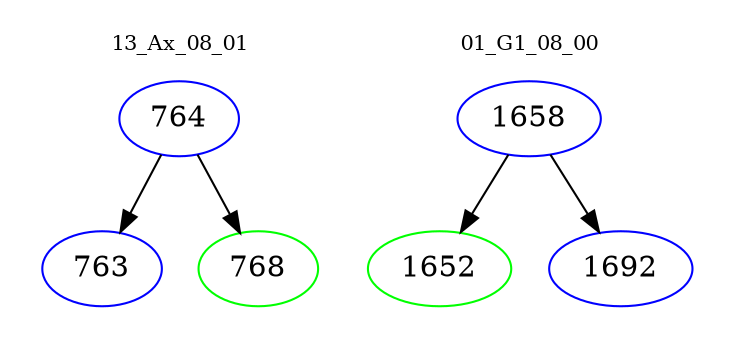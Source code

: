 digraph{
subgraph cluster_0 {
color = white
label = "13_Ax_08_01";
fontsize=10;
T0_764 [label="764", color="blue"]
T0_764 -> T0_763 [color="black"]
T0_763 [label="763", color="blue"]
T0_764 -> T0_768 [color="black"]
T0_768 [label="768", color="green"]
}
subgraph cluster_1 {
color = white
label = "01_G1_08_00";
fontsize=10;
T1_1658 [label="1658", color="blue"]
T1_1658 -> T1_1652 [color="black"]
T1_1652 [label="1652", color="green"]
T1_1658 -> T1_1692 [color="black"]
T1_1692 [label="1692", color="blue"]
}
}
